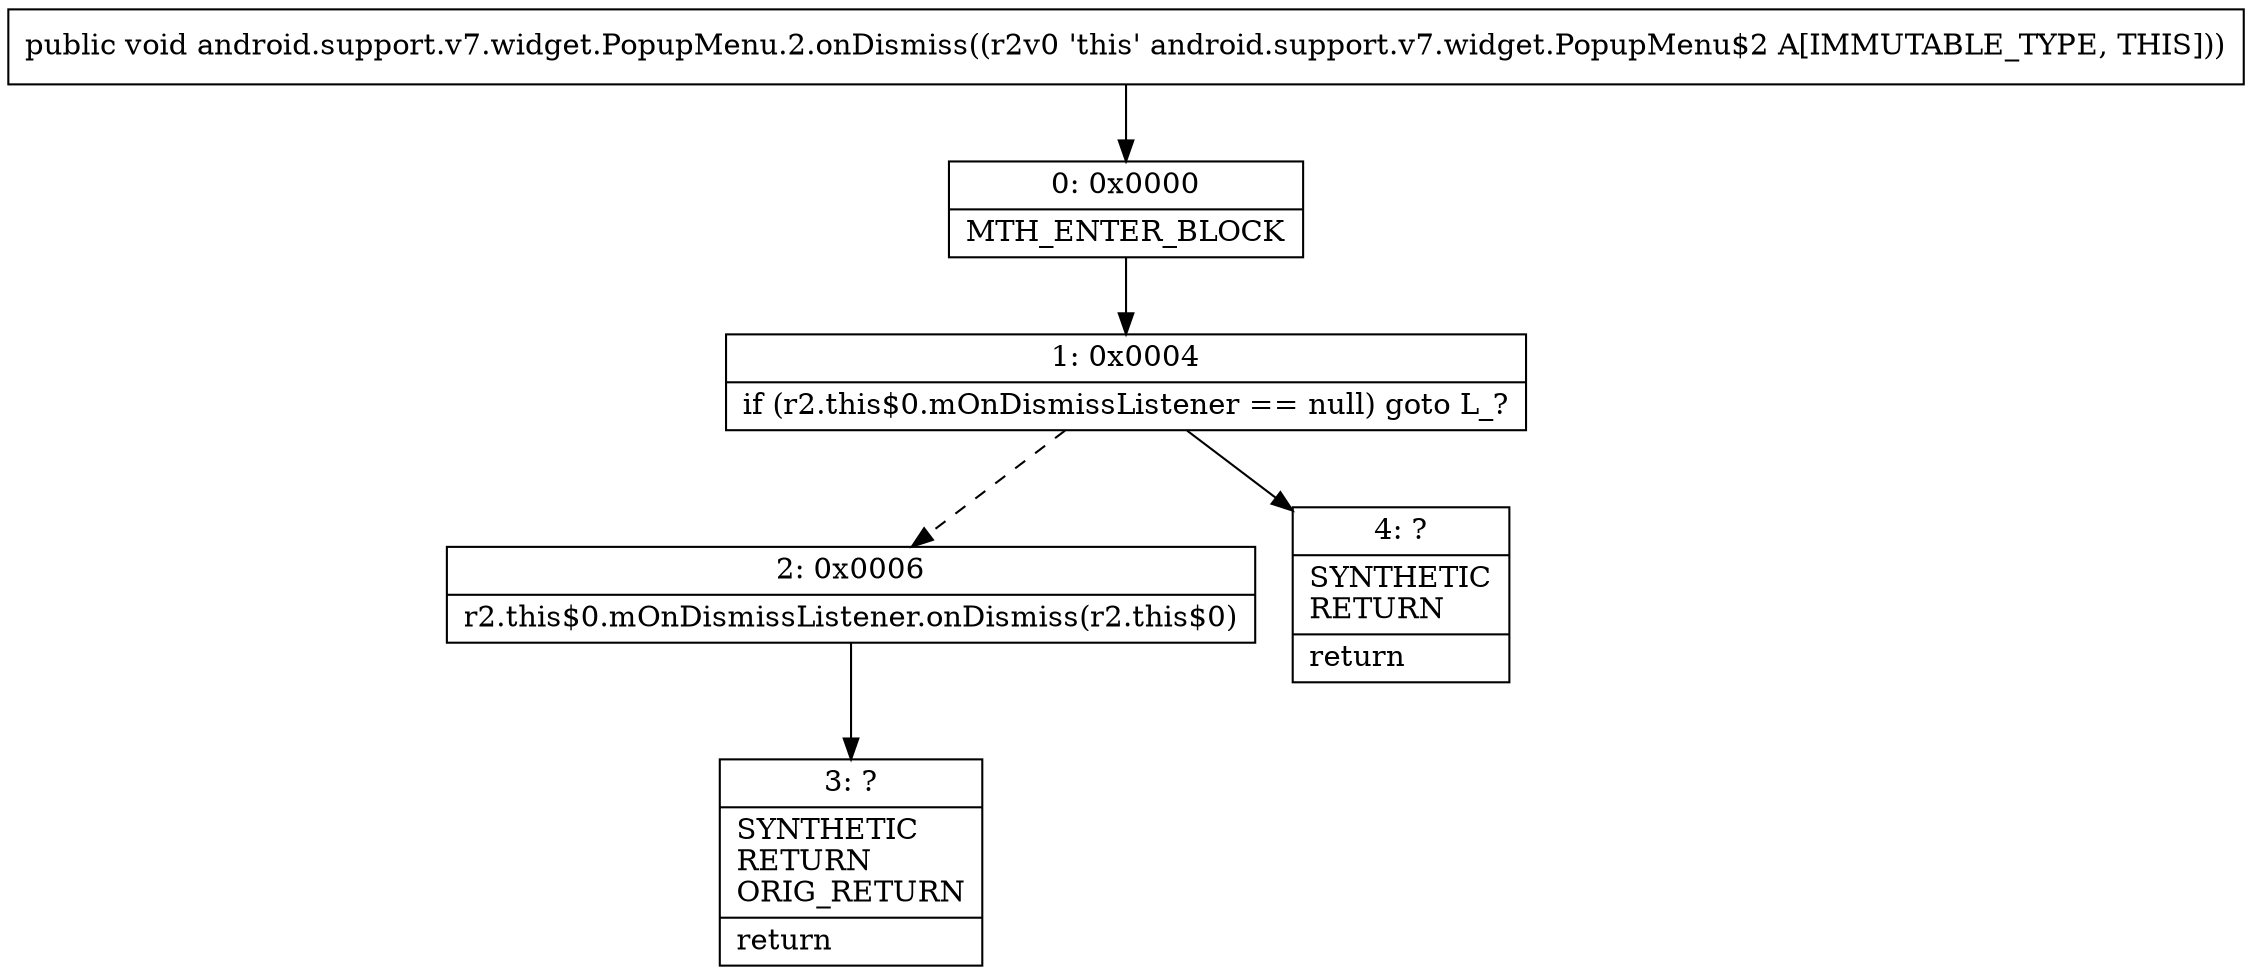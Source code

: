 digraph "CFG forandroid.support.v7.widget.PopupMenu.2.onDismiss()V" {
Node_0 [shape=record,label="{0\:\ 0x0000|MTH_ENTER_BLOCK\l}"];
Node_1 [shape=record,label="{1\:\ 0x0004|if (r2.this$0.mOnDismissListener == null) goto L_?\l}"];
Node_2 [shape=record,label="{2\:\ 0x0006|r2.this$0.mOnDismissListener.onDismiss(r2.this$0)\l}"];
Node_3 [shape=record,label="{3\:\ ?|SYNTHETIC\lRETURN\lORIG_RETURN\l|return\l}"];
Node_4 [shape=record,label="{4\:\ ?|SYNTHETIC\lRETURN\l|return\l}"];
MethodNode[shape=record,label="{public void android.support.v7.widget.PopupMenu.2.onDismiss((r2v0 'this' android.support.v7.widget.PopupMenu$2 A[IMMUTABLE_TYPE, THIS])) }"];
MethodNode -> Node_0;
Node_0 -> Node_1;
Node_1 -> Node_2[style=dashed];
Node_1 -> Node_4;
Node_2 -> Node_3;
}


